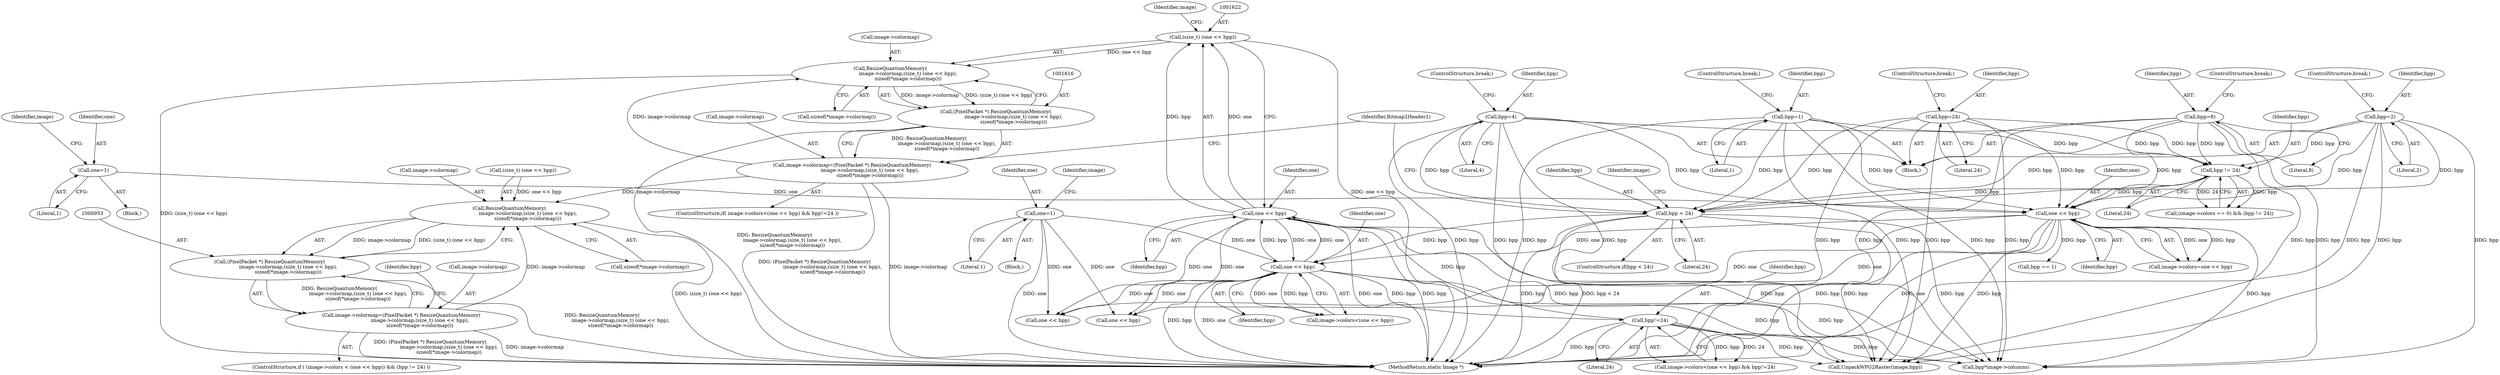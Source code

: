 digraph "0_ImageMagick_e04cf3e9524f50ca336253513d977224e083b816@pointer" {
"1001617" [label="(Call,ResizeQuantumMemory(\n                       image->colormap,(size_t) (one << bpp),\n                       sizeof(*image->colormap)))"];
"1001611" [label="(Call,image->colormap=(PixelPacket *) ResizeQuantumMemory(\n                       image->colormap,(size_t) (one << bpp),\n                       sizeof(*image->colormap)))"];
"1001615" [label="(Call,(PixelPacket *) ResizeQuantumMemory(\n                       image->colormap,(size_t) (one << bpp),\n                       sizeof(*image->colormap)))"];
"1001617" [label="(Call,ResizeQuantumMemory(\n                       image->colormap,(size_t) (one << bpp),\n                       sizeof(*image->colormap)))"];
"1001621" [label="(Call,(size_t) (one << bpp))"];
"1001623" [label="(Call,one << bpp)"];
"1001605" [label="(Call,one << bpp)"];
"1001582" [label="(Call,one << bpp)"];
"1001575" [label="(Call,one=1)"];
"1001518" [label="(Call,bpp=4)"];
"1001508" [label="(Call,bpp=1)"];
"1001528" [label="(Call,bpp=24)"];
"1001513" [label="(Call,bpp=2)"];
"1001523" [label="(Call,bpp=8)"];
"1001570" [label="(Call,bpp != 24)"];
"1000191" [label="(Call,one=1)"];
"1001596" [label="(Call,bpp < 24)"];
"1001608" [label="(Call,bpp!=24)"];
"1000954" [label="(Call,ResizeQuantumMemory(\n                        image->colormap,(size_t) (one << bpp),\n                        sizeof(*image->colormap)))"];
"1000952" [label="(Call,(PixelPacket *) ResizeQuantumMemory(\n                        image->colormap,(size_t) (one << bpp),\n                        sizeof(*image->colormap)))"];
"1000948" [label="(Call,image->colormap=(PixelPacket *) ResizeQuantumMemory(\n                        image->colormap,(size_t) (one << bpp),\n                        sizeof(*image->colormap)))"];
"1001520" [label="(Literal,4)"];
"1001576" [label="(Identifier,one)"];
"1000195" [label="(Identifier,image)"];
"1000141" [label="(Block,)"];
"1001515" [label="(Literal,2)"];
"1000952" [label="(Call,(PixelPacket *) ResizeQuantumMemory(\n                        image->colormap,(size_t) (one << bpp),\n                        sizeof(*image->colormap)))"];
"1001612" [label="(Call,image->colormap)"];
"1001625" [label="(Identifier,bpp)"];
"1000855" [label="(Call,one << bpp)"];
"1001572" [label="(Literal,24)"];
"1000955" [label="(Call,image->colormap)"];
"1000948" [label="(Call,image->colormap=(PixelPacket *) ResizeQuantumMemory(\n                        image->colormap,(size_t) (one << bpp),\n                        sizeof(*image->colormap)))"];
"1001516" [label="(ControlStructure,break;)"];
"1001564" [label="(Call,(image->colors == 0) && (bpp != 24))"];
"1001644" [label="(Call,bpp*image->columns)"];
"1001523" [label="(Call,bpp=8)"];
"1001603" [label="(Identifier,image)"];
"1001580" [label="(Identifier,image)"];
"1000954" [label="(Call,ResizeQuantumMemory(\n                        image->colormap,(size_t) (one << bpp),\n                        sizeof(*image->colormap)))"];
"1001577" [label="(Literal,1)"];
"1001514" [label="(Identifier,bpp)"];
"1001624" [label="(Identifier,one)"];
"1001513" [label="(Call,bpp=2)"];
"1001609" [label="(Identifier,bpp)"];
"1001575" [label="(Call,one=1)"];
"1001531" [label="(ControlStructure,break;)"];
"1001598" [label="(Literal,24)"];
"1000969" [label="(Call,bpp == 1)"];
"1000192" [label="(Identifier,one)"];
"1001709" [label="(Call,UnpackWPG2Raster(image,bpp))"];
"1001583" [label="(Identifier,one)"];
"1001623" [label="(Call,one << bpp)"];
"1001605" [label="(Call,one << bpp)"];
"1001606" [label="(Identifier,one)"];
"1001529" [label="(Identifier,bpp)"];
"1001525" [label="(Literal,8)"];
"1001510" [label="(Literal,1)"];
"1001573" [label="(Block,)"];
"1001595" [label="(ControlStructure,if(bpp < 24))"];
"1000958" [label="(Call,(size_t) (one << bpp))"];
"1000936" [label="(ControlStructure,if ( (image->colors < (one << bpp)) && (bpp != 24) ))"];
"1001518" [label="(Call,bpp=4)"];
"1001570" [label="(Call,bpp != 24)"];
"1001521" [label="(ControlStructure,break;)"];
"1001608" [label="(Call,bpp!=24)"];
"1001621" [label="(Call,(size_t) (one << bpp))"];
"1001511" [label="(ControlStructure,break;)"];
"1001611" [label="(Call,image->colormap=(PixelPacket *) ResizeQuantumMemory(\n                       image->colormap,(size_t) (one << bpp),\n                       sizeof(*image->colormap)))"];
"1001524" [label="(Identifier,bpp)"];
"1001600" [label="(Call,image->colors<(one << bpp) && bpp!=24)"];
"1001530" [label="(Literal,24)"];
"1001506" [label="(Block,)"];
"1000193" [label="(Literal,1)"];
"1000942" [label="(Call,one << bpp)"];
"1001571" [label="(Identifier,bpp)"];
"1001601" [label="(Call,image->colors<(one << bpp))"];
"1001618" [label="(Call,image->colormap)"];
"1001617" [label="(Call,ResizeQuantumMemory(\n                       image->colormap,(size_t) (one << bpp),\n                       sizeof(*image->colormap)))"];
"1001596" [label="(Call,bpp < 24)"];
"1000970" [label="(Identifier,bpp)"];
"1001597" [label="(Identifier,bpp)"];
"1001610" [label="(Literal,24)"];
"1001626" [label="(Call,sizeof(*image->colormap))"];
"1000191" [label="(Call,one=1)"];
"1001509" [label="(Identifier,bpp)"];
"1001615" [label="(Call,(PixelPacket *) ResizeQuantumMemory(\n                       image->colormap,(size_t) (one << bpp),\n                       sizeof(*image->colormap)))"];
"1001599" [label="(ControlStructure,if( image->colors<(one << bpp) && bpp!=24 ))"];
"1001633" [label="(Identifier,Bitmap2Header1)"];
"1001584" [label="(Identifier,bpp)"];
"1000949" [label="(Call,image->colormap)"];
"1001607" [label="(Identifier,bpp)"];
"1001578" [label="(Call,image->colors=one << bpp)"];
"1001526" [label="(ControlStructure,break;)"];
"1001519" [label="(Identifier,bpp)"];
"1001582" [label="(Call,one << bpp)"];
"1001965" [label="(MethodReturn,static Image *)"];
"1001528" [label="(Call,bpp=24)"];
"1000963" [label="(Call,sizeof(*image->colormap))"];
"1001508" [label="(Call,bpp=1)"];
"1001629" [label="(Identifier,image)"];
"1001617" -> "1001615"  [label="AST: "];
"1001617" -> "1001626"  [label="CFG: "];
"1001618" -> "1001617"  [label="AST: "];
"1001621" -> "1001617"  [label="AST: "];
"1001626" -> "1001617"  [label="AST: "];
"1001615" -> "1001617"  [label="CFG: "];
"1001617" -> "1001965"  [label="DDG: (size_t) (one << bpp)"];
"1001617" -> "1001615"  [label="DDG: image->colormap"];
"1001617" -> "1001615"  [label="DDG: (size_t) (one << bpp)"];
"1001611" -> "1001617"  [label="DDG: image->colormap"];
"1001621" -> "1001617"  [label="DDG: one << bpp"];
"1001611" -> "1001599"  [label="AST: "];
"1001611" -> "1001615"  [label="CFG: "];
"1001612" -> "1001611"  [label="AST: "];
"1001615" -> "1001611"  [label="AST: "];
"1001633" -> "1001611"  [label="CFG: "];
"1001611" -> "1001965"  [label="DDG: (PixelPacket *) ResizeQuantumMemory(\n                       image->colormap,(size_t) (one << bpp),\n                       sizeof(*image->colormap))"];
"1001611" -> "1001965"  [label="DDG: image->colormap"];
"1001611" -> "1000954"  [label="DDG: image->colormap"];
"1001615" -> "1001611"  [label="DDG: ResizeQuantumMemory(\n                       image->colormap,(size_t) (one << bpp),\n                       sizeof(*image->colormap))"];
"1001616" -> "1001615"  [label="AST: "];
"1001615" -> "1001965"  [label="DDG: ResizeQuantumMemory(\n                       image->colormap,(size_t) (one << bpp),\n                       sizeof(*image->colormap))"];
"1001621" -> "1001623"  [label="CFG: "];
"1001622" -> "1001621"  [label="AST: "];
"1001623" -> "1001621"  [label="AST: "];
"1001629" -> "1001621"  [label="CFG: "];
"1001621" -> "1001965"  [label="DDG: one << bpp"];
"1001623" -> "1001621"  [label="DDG: one"];
"1001623" -> "1001621"  [label="DDG: bpp"];
"1001623" -> "1001625"  [label="CFG: "];
"1001624" -> "1001623"  [label="AST: "];
"1001625" -> "1001623"  [label="AST: "];
"1001623" -> "1001965"  [label="DDG: one"];
"1001623" -> "1001965"  [label="DDG: bpp"];
"1001623" -> "1000855"  [label="DDG: one"];
"1001623" -> "1000942"  [label="DDG: one"];
"1001623" -> "1001605"  [label="DDG: one"];
"1001605" -> "1001623"  [label="DDG: one"];
"1001605" -> "1001623"  [label="DDG: bpp"];
"1001608" -> "1001623"  [label="DDG: bpp"];
"1001623" -> "1001644"  [label="DDG: bpp"];
"1001623" -> "1001709"  [label="DDG: bpp"];
"1001605" -> "1001601"  [label="AST: "];
"1001605" -> "1001607"  [label="CFG: "];
"1001606" -> "1001605"  [label="AST: "];
"1001607" -> "1001605"  [label="AST: "];
"1001601" -> "1001605"  [label="CFG: "];
"1001605" -> "1001965"  [label="DDG: bpp"];
"1001605" -> "1001965"  [label="DDG: one"];
"1001605" -> "1000855"  [label="DDG: one"];
"1001605" -> "1000942"  [label="DDG: one"];
"1001605" -> "1001601"  [label="DDG: one"];
"1001605" -> "1001601"  [label="DDG: bpp"];
"1001582" -> "1001605"  [label="DDG: one"];
"1000191" -> "1001605"  [label="DDG: one"];
"1001596" -> "1001605"  [label="DDG: bpp"];
"1001605" -> "1001608"  [label="DDG: bpp"];
"1001605" -> "1001644"  [label="DDG: bpp"];
"1001605" -> "1001709"  [label="DDG: bpp"];
"1001582" -> "1001578"  [label="AST: "];
"1001582" -> "1001584"  [label="CFG: "];
"1001583" -> "1001582"  [label="AST: "];
"1001584" -> "1001582"  [label="AST: "];
"1001578" -> "1001582"  [label="CFG: "];
"1001582" -> "1001965"  [label="DDG: one"];
"1001582" -> "1001965"  [label="DDG: bpp"];
"1001582" -> "1000855"  [label="DDG: one"];
"1001582" -> "1000942"  [label="DDG: one"];
"1001582" -> "1000969"  [label="DDG: bpp"];
"1001582" -> "1001578"  [label="DDG: one"];
"1001582" -> "1001578"  [label="DDG: bpp"];
"1001575" -> "1001582"  [label="DDG: one"];
"1001518" -> "1001582"  [label="DDG: bpp"];
"1001508" -> "1001582"  [label="DDG: bpp"];
"1001528" -> "1001582"  [label="DDG: bpp"];
"1001513" -> "1001582"  [label="DDG: bpp"];
"1001523" -> "1001582"  [label="DDG: bpp"];
"1001570" -> "1001582"  [label="DDG: bpp"];
"1001582" -> "1001644"  [label="DDG: bpp"];
"1001582" -> "1001709"  [label="DDG: bpp"];
"1001575" -> "1001573"  [label="AST: "];
"1001575" -> "1001577"  [label="CFG: "];
"1001576" -> "1001575"  [label="AST: "];
"1001577" -> "1001575"  [label="AST: "];
"1001580" -> "1001575"  [label="CFG: "];
"1001518" -> "1001506"  [label="AST: "];
"1001518" -> "1001520"  [label="CFG: "];
"1001519" -> "1001518"  [label="AST: "];
"1001520" -> "1001518"  [label="AST: "];
"1001521" -> "1001518"  [label="CFG: "];
"1001518" -> "1001965"  [label="DDG: bpp"];
"1001518" -> "1001570"  [label="DDG: bpp"];
"1001518" -> "1001596"  [label="DDG: bpp"];
"1001518" -> "1001644"  [label="DDG: bpp"];
"1001518" -> "1001709"  [label="DDG: bpp"];
"1001508" -> "1001506"  [label="AST: "];
"1001508" -> "1001510"  [label="CFG: "];
"1001509" -> "1001508"  [label="AST: "];
"1001510" -> "1001508"  [label="AST: "];
"1001511" -> "1001508"  [label="CFG: "];
"1001508" -> "1001965"  [label="DDG: bpp"];
"1001508" -> "1001570"  [label="DDG: bpp"];
"1001508" -> "1001596"  [label="DDG: bpp"];
"1001508" -> "1001644"  [label="DDG: bpp"];
"1001508" -> "1001709"  [label="DDG: bpp"];
"1001528" -> "1001506"  [label="AST: "];
"1001528" -> "1001530"  [label="CFG: "];
"1001529" -> "1001528"  [label="AST: "];
"1001530" -> "1001528"  [label="AST: "];
"1001531" -> "1001528"  [label="CFG: "];
"1001528" -> "1001965"  [label="DDG: bpp"];
"1001528" -> "1001570"  [label="DDG: bpp"];
"1001528" -> "1001596"  [label="DDG: bpp"];
"1001528" -> "1001644"  [label="DDG: bpp"];
"1001528" -> "1001709"  [label="DDG: bpp"];
"1001513" -> "1001506"  [label="AST: "];
"1001513" -> "1001515"  [label="CFG: "];
"1001514" -> "1001513"  [label="AST: "];
"1001515" -> "1001513"  [label="AST: "];
"1001516" -> "1001513"  [label="CFG: "];
"1001513" -> "1001965"  [label="DDG: bpp"];
"1001513" -> "1001570"  [label="DDG: bpp"];
"1001513" -> "1001596"  [label="DDG: bpp"];
"1001513" -> "1001644"  [label="DDG: bpp"];
"1001513" -> "1001709"  [label="DDG: bpp"];
"1001523" -> "1001506"  [label="AST: "];
"1001523" -> "1001525"  [label="CFG: "];
"1001524" -> "1001523"  [label="AST: "];
"1001525" -> "1001523"  [label="AST: "];
"1001526" -> "1001523"  [label="CFG: "];
"1001523" -> "1001965"  [label="DDG: bpp"];
"1001523" -> "1001570"  [label="DDG: bpp"];
"1001523" -> "1001596"  [label="DDG: bpp"];
"1001523" -> "1001644"  [label="DDG: bpp"];
"1001523" -> "1001709"  [label="DDG: bpp"];
"1001570" -> "1001564"  [label="AST: "];
"1001570" -> "1001572"  [label="CFG: "];
"1001571" -> "1001570"  [label="AST: "];
"1001572" -> "1001570"  [label="AST: "];
"1001564" -> "1001570"  [label="CFG: "];
"1001570" -> "1001564"  [label="DDG: bpp"];
"1001570" -> "1001564"  [label="DDG: 24"];
"1001570" -> "1001596"  [label="DDG: bpp"];
"1000191" -> "1000141"  [label="AST: "];
"1000191" -> "1000193"  [label="CFG: "];
"1000192" -> "1000191"  [label="AST: "];
"1000193" -> "1000191"  [label="AST: "];
"1000195" -> "1000191"  [label="CFG: "];
"1000191" -> "1001965"  [label="DDG: one"];
"1000191" -> "1000855"  [label="DDG: one"];
"1000191" -> "1000942"  [label="DDG: one"];
"1001596" -> "1001595"  [label="AST: "];
"1001596" -> "1001598"  [label="CFG: "];
"1001597" -> "1001596"  [label="AST: "];
"1001598" -> "1001596"  [label="AST: "];
"1001603" -> "1001596"  [label="CFG: "];
"1001633" -> "1001596"  [label="CFG: "];
"1001596" -> "1001965"  [label="DDG: bpp"];
"1001596" -> "1001965"  [label="DDG: bpp < 24"];
"1001596" -> "1001644"  [label="DDG: bpp"];
"1001596" -> "1001709"  [label="DDG: bpp"];
"1001608" -> "1001600"  [label="AST: "];
"1001608" -> "1001610"  [label="CFG: "];
"1001609" -> "1001608"  [label="AST: "];
"1001610" -> "1001608"  [label="AST: "];
"1001600" -> "1001608"  [label="CFG: "];
"1001608" -> "1001965"  [label="DDG: bpp"];
"1001608" -> "1001600"  [label="DDG: bpp"];
"1001608" -> "1001600"  [label="DDG: 24"];
"1001608" -> "1001644"  [label="DDG: bpp"];
"1001608" -> "1001709"  [label="DDG: bpp"];
"1000954" -> "1000952"  [label="AST: "];
"1000954" -> "1000963"  [label="CFG: "];
"1000955" -> "1000954"  [label="AST: "];
"1000958" -> "1000954"  [label="AST: "];
"1000963" -> "1000954"  [label="AST: "];
"1000952" -> "1000954"  [label="CFG: "];
"1000954" -> "1001965"  [label="DDG: (size_t) (one << bpp)"];
"1000954" -> "1000952"  [label="DDG: image->colormap"];
"1000954" -> "1000952"  [label="DDG: (size_t) (one << bpp)"];
"1000948" -> "1000954"  [label="DDG: image->colormap"];
"1000958" -> "1000954"  [label="DDG: one << bpp"];
"1000952" -> "1000948"  [label="AST: "];
"1000953" -> "1000952"  [label="AST: "];
"1000948" -> "1000952"  [label="CFG: "];
"1000952" -> "1001965"  [label="DDG: ResizeQuantumMemory(\n                        image->colormap,(size_t) (one << bpp),\n                        sizeof(*image->colormap))"];
"1000952" -> "1000948"  [label="DDG: ResizeQuantumMemory(\n                        image->colormap,(size_t) (one << bpp),\n                        sizeof(*image->colormap))"];
"1000948" -> "1000936"  [label="AST: "];
"1000949" -> "1000948"  [label="AST: "];
"1000970" -> "1000948"  [label="CFG: "];
"1000948" -> "1001965"  [label="DDG: (PixelPacket *) ResizeQuantumMemory(\n                        image->colormap,(size_t) (one << bpp),\n                        sizeof(*image->colormap))"];
"1000948" -> "1001965"  [label="DDG: image->colormap"];
}
